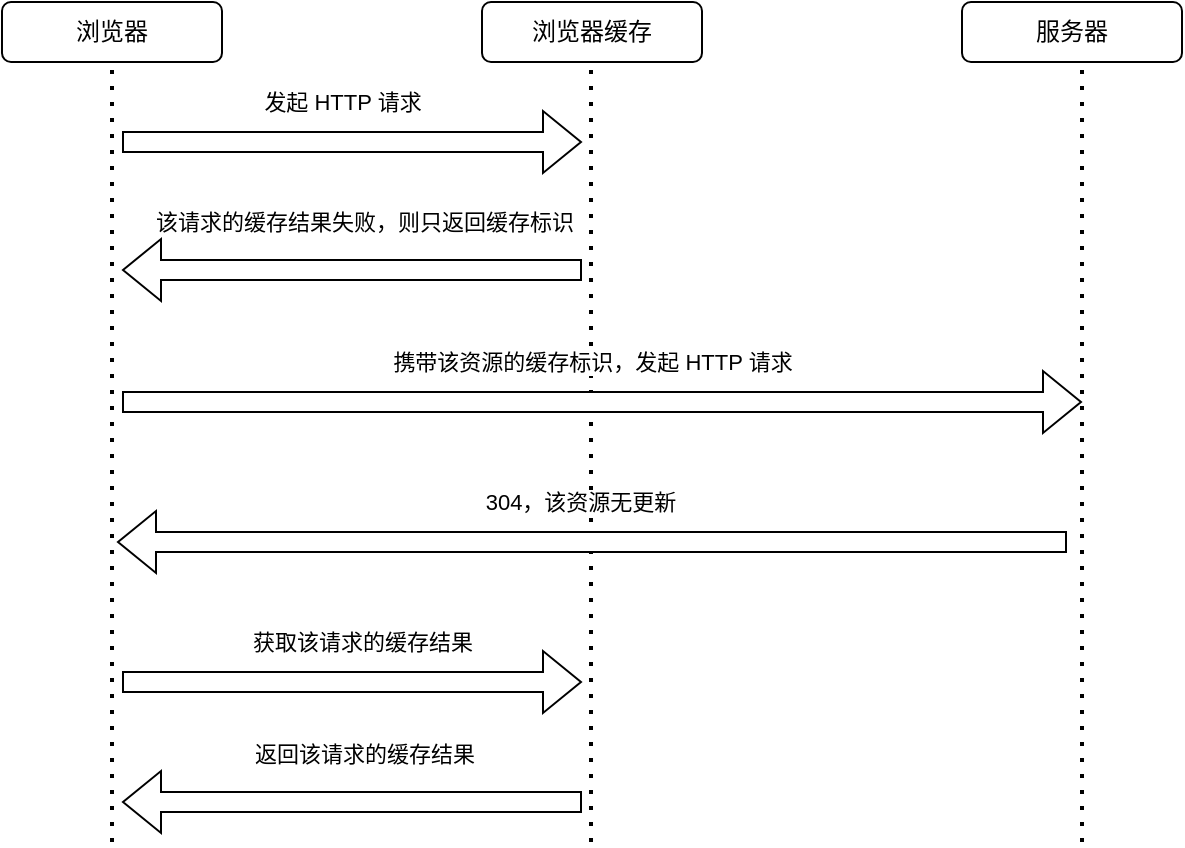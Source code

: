 <mxfile version="15.8.6" type="github" pages="6">
  <diagram id="VOGbYkKHU-DiDlwHHKmW" name="Page-1">
    <mxGraphModel dx="946" dy="589" grid="1" gridSize="10" guides="1" tooltips="1" connect="1" arrows="1" fold="1" page="1" pageScale="1" pageWidth="827" pageHeight="1169" math="0" shadow="0">
      <root>
        <mxCell id="0" />
        <mxCell id="1" parent="0" />
        <mxCell id="ywU977cZz2SzJeFmd415-1" value="浏览器" style="rounded=1;whiteSpace=wrap;html=1;" parent="1" vertex="1">
          <mxGeometry x="100" y="80" width="110" height="30" as="geometry" />
        </mxCell>
        <mxCell id="ywU977cZz2SzJeFmd415-2" value="浏览器缓存" style="rounded=1;whiteSpace=wrap;html=1;" parent="1" vertex="1">
          <mxGeometry x="340" y="80" width="110" height="30" as="geometry" />
        </mxCell>
        <mxCell id="ywU977cZz2SzJeFmd415-3" value="服务器" style="rounded=1;whiteSpace=wrap;html=1;" parent="1" vertex="1">
          <mxGeometry x="580" y="80" width="110" height="30" as="geometry" />
        </mxCell>
        <mxCell id="ywU977cZz2SzJeFmd415-4" value="" style="endArrow=none;dashed=1;html=1;dashPattern=1 3;strokeWidth=2;rounded=0;entryX=0.5;entryY=1;entryDx=0;entryDy=0;" parent="1" target="ywU977cZz2SzJeFmd415-1" edge="1">
          <mxGeometry width="50" height="50" relative="1" as="geometry">
            <mxPoint x="155" y="500" as="sourcePoint" />
            <mxPoint x="230" y="210" as="targetPoint" />
          </mxGeometry>
        </mxCell>
        <mxCell id="ywU977cZz2SzJeFmd415-5" value="" style="endArrow=none;dashed=1;html=1;dashPattern=1 3;strokeWidth=2;rounded=0;entryX=0.5;entryY=1;entryDx=0;entryDy=0;" parent="1" edge="1">
          <mxGeometry width="50" height="50" relative="1" as="geometry">
            <mxPoint x="394.5" y="500" as="sourcePoint" />
            <mxPoint x="394.5" y="110" as="targetPoint" />
          </mxGeometry>
        </mxCell>
        <mxCell id="ywU977cZz2SzJeFmd415-6" value="" style="endArrow=none;dashed=1;html=1;dashPattern=1 3;strokeWidth=2;rounded=0;entryX=0.5;entryY=1;entryDx=0;entryDy=0;" parent="1" edge="1">
          <mxGeometry width="50" height="50" relative="1" as="geometry">
            <mxPoint x="640" y="500" as="sourcePoint" />
            <mxPoint x="640" y="110" as="targetPoint" />
          </mxGeometry>
        </mxCell>
        <mxCell id="ywU977cZz2SzJeFmd415-7" value="" style="shape=flexArrow;endArrow=classic;html=1;rounded=0;" parent="1" edge="1">
          <mxGeometry width="50" height="50" relative="1" as="geometry">
            <mxPoint x="160" y="150" as="sourcePoint" />
            <mxPoint x="390" y="150" as="targetPoint" />
          </mxGeometry>
        </mxCell>
        <mxCell id="ywU977cZz2SzJeFmd415-8" value="发起 HTTP 请求&lt;br&gt;" style="edgeLabel;html=1;align=center;verticalAlign=middle;resizable=0;points=[];" parent="ywU977cZz2SzJeFmd415-7" vertex="1" connectable="0">
          <mxGeometry x="-0.16" y="-2" relative="1" as="geometry">
            <mxPoint x="13" y="-22" as="offset" />
          </mxGeometry>
        </mxCell>
        <mxCell id="ywU977cZz2SzJeFmd415-9" value="" style="shape=flexArrow;endArrow=classic;html=1;rounded=0;" parent="1" edge="1">
          <mxGeometry width="50" height="50" relative="1" as="geometry">
            <mxPoint x="390" y="214" as="sourcePoint" />
            <mxPoint x="160" y="214" as="targetPoint" />
          </mxGeometry>
        </mxCell>
        <mxCell id="ywU977cZz2SzJeFmd415-10" value="该请求的缓存结果失败，则只返回缓存标识" style="edgeLabel;html=1;align=center;verticalAlign=middle;resizable=0;points=[];" parent="ywU977cZz2SzJeFmd415-9" vertex="1" connectable="0">
          <mxGeometry x="-0.16" y="-2" relative="1" as="geometry">
            <mxPoint x="-13" y="-22" as="offset" />
          </mxGeometry>
        </mxCell>
        <mxCell id="ywU977cZz2SzJeFmd415-11" value="" style="shape=flexArrow;endArrow=classic;html=1;rounded=0;fillColor=default;" parent="1" edge="1">
          <mxGeometry width="50" height="50" relative="1" as="geometry">
            <mxPoint x="160" y="280" as="sourcePoint" />
            <mxPoint x="640" y="280" as="targetPoint" />
          </mxGeometry>
        </mxCell>
        <mxCell id="ywU977cZz2SzJeFmd415-12" value="携带该资源的缓存标识，发起 HTTP 请求" style="edgeLabel;html=1;align=center;verticalAlign=middle;resizable=0;points=[];" parent="ywU977cZz2SzJeFmd415-11" vertex="1" connectable="0">
          <mxGeometry x="-0.16" y="-2" relative="1" as="geometry">
            <mxPoint x="33" y="-22" as="offset" />
          </mxGeometry>
        </mxCell>
        <mxCell id="ywU977cZz2SzJeFmd415-13" value="" style="shape=flexArrow;endArrow=classic;html=1;rounded=0;fillColor=default;" parent="1" edge="1">
          <mxGeometry width="50" height="50" relative="1" as="geometry">
            <mxPoint x="632.5" y="350" as="sourcePoint" />
            <mxPoint x="157.5" y="350" as="targetPoint" />
          </mxGeometry>
        </mxCell>
        <mxCell id="ywU977cZz2SzJeFmd415-14" value="304，该资源无更新" style="edgeLabel;html=1;align=center;verticalAlign=middle;resizable=0;points=[];" parent="ywU977cZz2SzJeFmd415-13" vertex="1" connectable="0">
          <mxGeometry x="-0.16" y="-2" relative="1" as="geometry">
            <mxPoint x="-44" y="-18" as="offset" />
          </mxGeometry>
        </mxCell>
        <mxCell id="ywU977cZz2SzJeFmd415-15" value="" style="shape=flexArrow;endArrow=classic;html=1;rounded=0;" parent="1" edge="1">
          <mxGeometry width="50" height="50" relative="1" as="geometry">
            <mxPoint x="390" y="480" as="sourcePoint" />
            <mxPoint x="160" y="480" as="targetPoint" />
          </mxGeometry>
        </mxCell>
        <mxCell id="ywU977cZz2SzJeFmd415-16" value="返回该请求的缓存结果" style="edgeLabel;html=1;align=center;verticalAlign=middle;resizable=0;points=[];" parent="ywU977cZz2SzJeFmd415-15" vertex="1" connectable="0">
          <mxGeometry x="-0.16" y="-2" relative="1" as="geometry">
            <mxPoint x="-13" y="-22" as="offset" />
          </mxGeometry>
        </mxCell>
        <mxCell id="ywU977cZz2SzJeFmd415-17" value="" style="shape=flexArrow;endArrow=classic;html=1;rounded=0;" parent="1" edge="1">
          <mxGeometry width="50" height="50" relative="1" as="geometry">
            <mxPoint x="160" y="420" as="sourcePoint" />
            <mxPoint x="390" y="420" as="targetPoint" />
          </mxGeometry>
        </mxCell>
        <mxCell id="ywU977cZz2SzJeFmd415-18" value="获取该请求的缓存结果" style="edgeLabel;html=1;align=center;verticalAlign=middle;resizable=0;points=[];" parent="ywU977cZz2SzJeFmd415-17" vertex="1" connectable="0">
          <mxGeometry x="-0.16" y="-2" relative="1" as="geometry">
            <mxPoint x="23" y="-22" as="offset" />
          </mxGeometry>
        </mxCell>
      </root>
    </mxGraphModel>
  </diagram>
  <diagram id="gbalaxCxzEiLqOrjaJot" name="Page-2">
    <mxGraphModel dx="946" dy="589" grid="1" gridSize="10" guides="1" tooltips="1" connect="1" arrows="1" fold="1" page="1" pageScale="1" pageWidth="827" pageHeight="1169" math="0" shadow="0">
      <root>
        <mxCell id="f8hrx9o9_4M5Lu1DDIx_-0" />
        <mxCell id="f8hrx9o9_4M5Lu1DDIx_-1" parent="f8hrx9o9_4M5Lu1DDIx_-0" />
        <mxCell id="nqUVrthM-jkGZHSEEBIY-0" value="浏览器" style="rounded=1;whiteSpace=wrap;html=1;" vertex="1" parent="f8hrx9o9_4M5Lu1DDIx_-1">
          <mxGeometry x="100" y="80" width="110" height="30" as="geometry" />
        </mxCell>
        <mxCell id="nqUVrthM-jkGZHSEEBIY-1" value="浏览器缓存" style="rounded=1;whiteSpace=wrap;html=1;" vertex="1" parent="f8hrx9o9_4M5Lu1DDIx_-1">
          <mxGeometry x="340" y="80" width="110" height="30" as="geometry" />
        </mxCell>
        <mxCell id="nqUVrthM-jkGZHSEEBIY-2" value="服务器" style="rounded=1;whiteSpace=wrap;html=1;" vertex="1" parent="f8hrx9o9_4M5Lu1DDIx_-1">
          <mxGeometry x="580" y="80" width="110" height="30" as="geometry" />
        </mxCell>
        <mxCell id="nqUVrthM-jkGZHSEEBIY-3" value="" style="endArrow=none;dashed=1;html=1;dashPattern=1 3;strokeWidth=2;rounded=0;entryX=0.5;entryY=1;entryDx=0;entryDy=0;" edge="1" parent="f8hrx9o9_4M5Lu1DDIx_-1" target="nqUVrthM-jkGZHSEEBIY-0">
          <mxGeometry width="50" height="50" relative="1" as="geometry">
            <mxPoint x="155" y="500" as="sourcePoint" />
            <mxPoint x="230" y="210" as="targetPoint" />
          </mxGeometry>
        </mxCell>
        <mxCell id="nqUVrthM-jkGZHSEEBIY-4" value="" style="endArrow=none;dashed=1;html=1;dashPattern=1 3;strokeWidth=2;rounded=0;entryX=0.5;entryY=1;entryDx=0;entryDy=0;" edge="1" parent="f8hrx9o9_4M5Lu1DDIx_-1">
          <mxGeometry width="50" height="50" relative="1" as="geometry">
            <mxPoint x="394.5" y="500" as="sourcePoint" />
            <mxPoint x="394.5" y="110" as="targetPoint" />
          </mxGeometry>
        </mxCell>
        <mxCell id="nqUVrthM-jkGZHSEEBIY-5" value="" style="endArrow=none;dashed=1;html=1;dashPattern=1 3;strokeWidth=2;rounded=0;entryX=0.5;entryY=1;entryDx=0;entryDy=0;" edge="1" parent="f8hrx9o9_4M5Lu1DDIx_-1">
          <mxGeometry width="50" height="50" relative="1" as="geometry">
            <mxPoint x="640" y="500" as="sourcePoint" />
            <mxPoint x="640" y="110" as="targetPoint" />
          </mxGeometry>
        </mxCell>
        <mxCell id="nqUVrthM-jkGZHSEEBIY-6" value="" style="shape=flexArrow;endArrow=classic;html=1;rounded=0;" edge="1" parent="f8hrx9o9_4M5Lu1DDIx_-1">
          <mxGeometry width="50" height="50" relative="1" as="geometry">
            <mxPoint x="160" y="150" as="sourcePoint" />
            <mxPoint x="390" y="150" as="targetPoint" />
          </mxGeometry>
        </mxCell>
        <mxCell id="nqUVrthM-jkGZHSEEBIY-7" value="发起 HTTP 请求&lt;br&gt;" style="edgeLabel;html=1;align=center;verticalAlign=middle;resizable=0;points=[];" vertex="1" connectable="0" parent="nqUVrthM-jkGZHSEEBIY-6">
          <mxGeometry x="-0.16" y="-2" relative="1" as="geometry">
            <mxPoint x="13" y="-22" as="offset" />
          </mxGeometry>
        </mxCell>
        <mxCell id="nqUVrthM-jkGZHSEEBIY-8" value="" style="shape=flexArrow;endArrow=classic;html=1;rounded=0;" edge="1" parent="f8hrx9o9_4M5Lu1DDIx_-1">
          <mxGeometry width="50" height="50" relative="1" as="geometry">
            <mxPoint x="390" y="214" as="sourcePoint" />
            <mxPoint x="160" y="214" as="targetPoint" />
          </mxGeometry>
        </mxCell>
        <mxCell id="nqUVrthM-jkGZHSEEBIY-9" value="该请求的缓存结果失败，则只返回缓存标识" style="edgeLabel;html=1;align=center;verticalAlign=middle;resizable=0;points=[];" vertex="1" connectable="0" parent="nqUVrthM-jkGZHSEEBIY-8">
          <mxGeometry x="-0.16" y="-2" relative="1" as="geometry">
            <mxPoint x="-13" y="-22" as="offset" />
          </mxGeometry>
        </mxCell>
        <mxCell id="nqUVrthM-jkGZHSEEBIY-10" value="" style="shape=flexArrow;endArrow=classic;html=1;rounded=0;fillColor=default;" edge="1" parent="f8hrx9o9_4M5Lu1DDIx_-1">
          <mxGeometry width="50" height="50" relative="1" as="geometry">
            <mxPoint x="160" y="280" as="sourcePoint" />
            <mxPoint x="640" y="280" as="targetPoint" />
          </mxGeometry>
        </mxCell>
        <mxCell id="nqUVrthM-jkGZHSEEBIY-11" value="携带该资源的缓存标识，发起 HTTP 请求" style="edgeLabel;html=1;align=center;verticalAlign=middle;resizable=0;points=[];" vertex="1" connectable="0" parent="nqUVrthM-jkGZHSEEBIY-10">
          <mxGeometry x="-0.16" y="-2" relative="1" as="geometry">
            <mxPoint x="33" y="-22" as="offset" />
          </mxGeometry>
        </mxCell>
        <mxCell id="nqUVrthM-jkGZHSEEBIY-12" value="" style="shape=flexArrow;endArrow=classic;html=1;rounded=0;fillColor=default;" edge="1" parent="f8hrx9o9_4M5Lu1DDIx_-1">
          <mxGeometry width="50" height="50" relative="1" as="geometry">
            <mxPoint x="632.5" y="350" as="sourcePoint" />
            <mxPoint x="157.5" y="350" as="targetPoint" />
          </mxGeometry>
        </mxCell>
        <mxCell id="nqUVrthM-jkGZHSEEBIY-13" value="该资源更新了，重新返回请求结果，200" style="edgeLabel;html=1;align=center;verticalAlign=middle;resizable=0;points=[];" vertex="1" connectable="0" parent="nqUVrthM-jkGZHSEEBIY-12">
          <mxGeometry x="-0.16" y="-2" relative="1" as="geometry">
            <mxPoint x="-44" y="-18" as="offset" />
          </mxGeometry>
        </mxCell>
        <mxCell id="nqUVrthM-jkGZHSEEBIY-16" value="" style="shape=flexArrow;endArrow=classic;html=1;rounded=0;" edge="1" parent="f8hrx9o9_4M5Lu1DDIx_-1">
          <mxGeometry width="50" height="50" relative="1" as="geometry">
            <mxPoint x="160" y="420" as="sourcePoint" />
            <mxPoint x="390" y="420" as="targetPoint" />
          </mxGeometry>
        </mxCell>
        <mxCell id="nqUVrthM-jkGZHSEEBIY-17" value="将该请求结果和缓存标识存入浏览器缓存中" style="edgeLabel;html=1;align=center;verticalAlign=middle;resizable=0;points=[];" vertex="1" connectable="0" parent="nqUVrthM-jkGZHSEEBIY-16">
          <mxGeometry x="-0.16" y="-2" relative="1" as="geometry">
            <mxPoint x="13" y="-22" as="offset" />
          </mxGeometry>
        </mxCell>
      </root>
    </mxGraphModel>
  </diagram>
  <diagram id="G222s9gNoTs7bRbjkIXJ" name="Page-3">
    <mxGraphModel dx="1426" dy="769" grid="1" gridSize="10" guides="1" tooltips="1" connect="1" arrows="1" fold="1" page="1" pageScale="1" pageWidth="827" pageHeight="1169" math="0" shadow="0">
      <root>
        <mxCell id="0TGgfbzttGYOGwzu3rh_-0" />
        <mxCell id="0TGgfbzttGYOGwzu3rh_-1" parent="0TGgfbzttGYOGwzu3rh_-0" />
        <mxCell id="0TGgfbzttGYOGwzu3rh_-14" style="rounded=0;orthogonalLoop=1;jettySize=auto;html=1;exitX=0.5;exitY=1;exitDx=0;exitDy=0;entryX=0.5;entryY=0;entryDx=0;entryDy=0;fontSize=14;" edge="1" parent="0TGgfbzttGYOGwzu3rh_-1" source="0TGgfbzttGYOGwzu3rh_-2" target="0TGgfbzttGYOGwzu3rh_-5">
          <mxGeometry relative="1" as="geometry" />
        </mxCell>
        <mxCell id="0TGgfbzttGYOGwzu3rh_-16" style="edgeStyle=none;rounded=0;orthogonalLoop=1;jettySize=auto;html=1;exitX=0.5;exitY=1;exitDx=0;exitDy=0;entryX=0.5;entryY=0;entryDx=0;entryDy=0;fontSize=14;fontColor=#FF0000;" edge="1" parent="0TGgfbzttGYOGwzu3rh_-1" source="0TGgfbzttGYOGwzu3rh_-2" target="0TGgfbzttGYOGwzu3rh_-4">
          <mxGeometry relative="1" as="geometry" />
        </mxCell>
        <mxCell id="0TGgfbzttGYOGwzu3rh_-2" value="可被复用" style="rounded=1;whiteSpace=wrap;html=1;fontSize=14;fillColor=#c9d6ff;" vertex="1" parent="0TGgfbzttGYOGwzu3rh_-1">
          <mxGeometry x="294" y="60" width="126" height="40" as="geometry" />
        </mxCell>
        <mxCell id="0TGgfbzttGYOGwzu3rh_-18" style="edgeStyle=none;rounded=0;orthogonalLoop=1;jettySize=auto;html=1;exitX=0.5;exitY=1;exitDx=0;exitDy=0;entryX=0.5;entryY=0;entryDx=0;entryDy=0;fontSize=14;fontColor=#00994D;" edge="1" parent="0TGgfbzttGYOGwzu3rh_-1" source="0TGgfbzttGYOGwzu3rh_-4" target="0TGgfbzttGYOGwzu3rh_-7">
          <mxGeometry relative="1" as="geometry" />
        </mxCell>
        <mxCell id="0TGgfbzttGYOGwzu3rh_-20" style="edgeStyle=none;rounded=0;orthogonalLoop=1;jettySize=auto;html=1;exitX=0.5;exitY=1;exitDx=0;exitDy=0;entryX=0.5;entryY=0;entryDx=0;entryDy=0;fontSize=14;fontColor=#00994D;" edge="1" parent="0TGgfbzttGYOGwzu3rh_-1" source="0TGgfbzttGYOGwzu3rh_-4" target="0TGgfbzttGYOGwzu3rh_-8">
          <mxGeometry relative="1" as="geometry" />
        </mxCell>
        <mxCell id="0TGgfbzttGYOGwzu3rh_-4" value="资源在使用时要求强一致？" style="rounded=1;whiteSpace=wrap;html=1;fontSize=14;fillColor=#c9d6ff;" vertex="1" parent="0TGgfbzttGYOGwzu3rh_-1">
          <mxGeometry x="400" y="140" width="200" height="40" as="geometry" />
        </mxCell>
        <mxCell id="0TGgfbzttGYOGwzu3rh_-5" value="no-store" style="rounded=1;whiteSpace=wrap;html=1;fontSize=14;fillColor=#ffe8c6;" vertex="1" parent="0TGgfbzttGYOGwzu3rh_-1">
          <mxGeometry x="170" y="140" width="126" height="40" as="geometry" />
        </mxCell>
        <mxCell id="0TGgfbzttGYOGwzu3rh_-23" style="edgeStyle=none;rounded=0;orthogonalLoop=1;jettySize=auto;html=1;exitX=0.5;exitY=1;exitDx=0;exitDy=0;entryX=0.5;entryY=0;entryDx=0;entryDy=0;fontSize=14;fontColor=#00994D;" edge="1" parent="0TGgfbzttGYOGwzu3rh_-1" source="0TGgfbzttGYOGwzu3rh_-7" target="0TGgfbzttGYOGwzu3rh_-9">
          <mxGeometry relative="1" as="geometry" />
        </mxCell>
        <mxCell id="0TGgfbzttGYOGwzu3rh_-25" style="edgeStyle=none;rounded=0;orthogonalLoop=1;jettySize=auto;html=1;exitX=0.5;exitY=1;exitDx=0;exitDy=0;entryX=0.5;entryY=0;entryDx=0;entryDy=0;fontSize=14;fontColor=#00994D;" edge="1" parent="0TGgfbzttGYOGwzu3rh_-1" source="0TGgfbzttGYOGwzu3rh_-7" target="0TGgfbzttGYOGwzu3rh_-10">
          <mxGeometry relative="1" as="geometry" />
        </mxCell>
        <mxCell id="0TGgfbzttGYOGwzu3rh_-7" value="允许 Web 代理缓存" style="rounded=1;whiteSpace=wrap;html=1;fontSize=14;fillColor=#c9d6ff;" vertex="1" parent="0TGgfbzttGYOGwzu3rh_-1">
          <mxGeometry x="270" y="230" width="200" height="40" as="geometry" />
        </mxCell>
        <mxCell id="0TGgfbzttGYOGwzu3rh_-22" style="edgeStyle=none;rounded=0;orthogonalLoop=1;jettySize=auto;html=1;exitX=0;exitY=0.5;exitDx=0;exitDy=0;entryX=1;entryY=0.5;entryDx=0;entryDy=0;fontSize=14;fontColor=#00994D;" edge="1" parent="0TGgfbzttGYOGwzu3rh_-1" source="0TGgfbzttGYOGwzu3rh_-8" target="0TGgfbzttGYOGwzu3rh_-7">
          <mxGeometry relative="1" as="geometry" />
        </mxCell>
        <mxCell id="0TGgfbzttGYOGwzu3rh_-8" value="no-cache" style="rounded=1;whiteSpace=wrap;html=1;fontSize=14;fillColor=#ffe8c6;" vertex="1" parent="0TGgfbzttGYOGwzu3rh_-1">
          <mxGeometry x="590" y="230" width="126" height="40" as="geometry" />
        </mxCell>
        <mxCell id="0TGgfbzttGYOGwzu3rh_-28" style="edgeStyle=none;rounded=0;orthogonalLoop=1;jettySize=auto;html=1;exitX=0.5;exitY=1;exitDx=0;exitDy=0;entryX=0.5;entryY=0;entryDx=0;entryDy=0;fontSize=14;fontColor=#00994D;" edge="1" parent="0TGgfbzttGYOGwzu3rh_-1" source="0TGgfbzttGYOGwzu3rh_-9" target="0TGgfbzttGYOGwzu3rh_-11">
          <mxGeometry relative="1" as="geometry" />
        </mxCell>
        <mxCell id="0TGgfbzttGYOGwzu3rh_-9" value="public" style="rounded=1;whiteSpace=wrap;html=1;fontSize=14;fillColor=#ffe8c6;" vertex="1" parent="0TGgfbzttGYOGwzu3rh_-1">
          <mxGeometry x="450" y="320" width="126" height="40" as="geometry" />
        </mxCell>
        <mxCell id="0TGgfbzttGYOGwzu3rh_-27" style="edgeStyle=none;rounded=0;orthogonalLoop=1;jettySize=auto;html=1;exitX=0.5;exitY=1;exitDx=0;exitDy=0;entryX=0.5;entryY=0;entryDx=0;entryDy=0;fontSize=14;fontColor=#00994D;" edge="1" parent="0TGgfbzttGYOGwzu3rh_-1" source="0TGgfbzttGYOGwzu3rh_-10" target="0TGgfbzttGYOGwzu3rh_-11">
          <mxGeometry relative="1" as="geometry" />
        </mxCell>
        <mxCell id="0TGgfbzttGYOGwzu3rh_-10" value="public" style="rounded=1;whiteSpace=wrap;html=1;fontSize=14;fillColor=#ffe8c6;" vertex="1" parent="0TGgfbzttGYOGwzu3rh_-1">
          <mxGeometry x="190" y="320" width="126" height="40" as="geometry" />
        </mxCell>
        <mxCell id="0TGgfbzttGYOGwzu3rh_-29" style="edgeStyle=none;rounded=0;orthogonalLoop=1;jettySize=auto;html=1;exitX=0.5;exitY=1;exitDx=0;exitDy=0;entryX=0.5;entryY=0;entryDx=0;entryDy=0;fontSize=14;fontColor=#00994D;" edge="1" parent="0TGgfbzttGYOGwzu3rh_-1" source="0TGgfbzttGYOGwzu3rh_-11" target="0TGgfbzttGYOGwzu3rh_-12">
          <mxGeometry relative="1" as="geometry" />
        </mxCell>
        <mxCell id="0TGgfbzttGYOGwzu3rh_-11" value="允许资源离线缓存 N 秒" style="rounded=1;whiteSpace=wrap;html=1;fontSize=14;fillColor=#c9d6ff;" vertex="1" parent="0TGgfbzttGYOGwzu3rh_-1">
          <mxGeometry x="270" y="410" width="200" height="40" as="geometry" />
        </mxCell>
        <mxCell id="0TGgfbzttGYOGwzu3rh_-12" value="max-age=N" style="rounded=1;whiteSpace=wrap;html=1;fontSize=14;fillColor=#ffe8c6;" vertex="1" parent="0TGgfbzttGYOGwzu3rh_-1">
          <mxGeometry x="307" y="480" width="126" height="40" as="geometry" />
        </mxCell>
        <mxCell id="0TGgfbzttGYOGwzu3rh_-15" value="No" style="text;html=1;align=center;verticalAlign=middle;resizable=0;points=[];autosize=1;strokeColor=none;fillColor=none;fontSize=14;fontColor=#FF0000;fontStyle=1" vertex="1" parent="0TGgfbzttGYOGwzu3rh_-1">
          <mxGeometry x="255" y="100" width="30" height="20" as="geometry" />
        </mxCell>
        <mxCell id="0TGgfbzttGYOGwzu3rh_-17" value="Yes" style="text;html=1;align=center;verticalAlign=middle;resizable=0;points=[];autosize=1;strokeColor=none;fillColor=none;fontSize=14;fontColor=#00994D;fontStyle=1" vertex="1" parent="0TGgfbzttGYOGwzu3rh_-1">
          <mxGeometry x="430" y="100" width="40" height="20" as="geometry" />
        </mxCell>
        <mxCell id="0TGgfbzttGYOGwzu3rh_-19" value="No" style="text;html=1;align=center;verticalAlign=middle;resizable=0;points=[];autosize=1;strokeColor=none;fillColor=none;fontSize=14;fontColor=#FF0000;fontStyle=1" vertex="1" parent="0TGgfbzttGYOGwzu3rh_-1">
          <mxGeometry x="403" y="190" width="30" height="20" as="geometry" />
        </mxCell>
        <mxCell id="0TGgfbzttGYOGwzu3rh_-21" value="Yes" style="text;html=1;align=center;verticalAlign=middle;resizable=0;points=[];autosize=1;strokeColor=none;fillColor=none;fontSize=14;fontColor=#00994D;fontStyle=1" vertex="1" parent="0TGgfbzttGYOGwzu3rh_-1">
          <mxGeometry x="570" y="190" width="40" height="20" as="geometry" />
        </mxCell>
        <mxCell id="0TGgfbzttGYOGwzu3rh_-24" value="Yes" style="text;html=1;align=center;verticalAlign=middle;resizable=0;points=[];autosize=1;strokeColor=none;fillColor=none;fontSize=14;fontColor=#00994D;fontStyle=1" vertex="1" parent="0TGgfbzttGYOGwzu3rh_-1">
          <mxGeometry x="430" y="280" width="40" height="20" as="geometry" />
        </mxCell>
        <mxCell id="0TGgfbzttGYOGwzu3rh_-26" value="&lt;font color=&quot;#ff0000&quot;&gt;&lt;b&gt;No&lt;/b&gt;&lt;/font&gt;" style="text;html=1;align=center;verticalAlign=middle;resizable=0;points=[];autosize=1;strokeColor=none;fillColor=none;fontSize=14;fontColor=#00994D;" vertex="1" parent="0TGgfbzttGYOGwzu3rh_-1">
          <mxGeometry x="285" y="280" width="30" height="20" as="geometry" />
        </mxCell>
      </root>
    </mxGraphModel>
  </diagram>
  <diagram id="t271k8WURKh987AFF6b4" name="Last-Modified/If-Modified-Since">
    <mxGraphModel dx="1426" dy="769" grid="1" gridSize="10" guides="1" tooltips="1" connect="1" arrows="1" fold="1" page="1" pageScale="1" pageWidth="827" pageHeight="1169" math="0" shadow="0">
      <root>
        <mxCell id="8Wpp64pe3EcaWmBDzqVk-0" />
        <mxCell id="8Wpp64pe3EcaWmBDzqVk-1" parent="8Wpp64pe3EcaWmBDzqVk-0" />
        <mxCell id="8Wpp64pe3EcaWmBDzqVk-2" value="browser" style="rounded=1;whiteSpace=wrap;html=1;fontSize=14;" vertex="1" parent="8Wpp64pe3EcaWmBDzqVk-1">
          <mxGeometry x="170" y="115" width="130" height="50" as="geometry" />
        </mxCell>
        <mxCell id="8Wpp64pe3EcaWmBDzqVk-3" value="Server" style="rounded=1;whiteSpace=wrap;html=1;fontSize=14;" vertex="1" parent="8Wpp64pe3EcaWmBDzqVk-1">
          <mxGeometry x="510" y="115" width="130" height="50" as="geometry" />
        </mxCell>
        <mxCell id="8Wpp64pe3EcaWmBDzqVk-4" value="" style="endArrow=none;dashed=1;html=1;dashPattern=1 3;strokeWidth=2;rounded=0;fontSize=14;fontColor=#FF0000;entryX=0.5;entryY=1;entryDx=0;entryDy=0;" edge="1" parent="8Wpp64pe3EcaWmBDzqVk-1" target="8Wpp64pe3EcaWmBDzqVk-2">
          <mxGeometry width="50" height="50" relative="1" as="geometry">
            <mxPoint x="230" y="585" as="sourcePoint" />
            <mxPoint x="260" y="225" as="targetPoint" />
          </mxGeometry>
        </mxCell>
        <mxCell id="8Wpp64pe3EcaWmBDzqVk-6" value="" style="endArrow=none;dashed=1;html=1;dashPattern=1 3;strokeWidth=2;rounded=0;fontSize=14;fontColor=#FF0000;entryX=0.5;entryY=1;entryDx=0;entryDy=0;" edge="1" parent="8Wpp64pe3EcaWmBDzqVk-1">
          <mxGeometry width="50" height="50" relative="1" as="geometry">
            <mxPoint x="573" y="585" as="sourcePoint" />
            <mxPoint x="577.5" y="165" as="targetPoint" />
          </mxGeometry>
        </mxCell>
        <mxCell id="8Wpp64pe3EcaWmBDzqVk-7" value="" style="endArrow=classic;html=1;rounded=0;fontSize=14;fontColor=#FF0000;" edge="1" parent="8Wpp64pe3EcaWmBDzqVk-1">
          <mxGeometry width="50" height="50" relative="1" as="geometry">
            <mxPoint x="240" y="215" as="sourcePoint" />
            <mxPoint x="570" y="215" as="targetPoint" />
          </mxGeometry>
        </mxCell>
        <mxCell id="8Wpp64pe3EcaWmBDzqVk-8" value="GET&amp;nbsp; &amp;nbsp;/doge.png&amp;nbsp; HTTP/1.1" style="text;html=1;align=center;verticalAlign=middle;resizable=0;points=[];autosize=1;strokeColor=none;fillColor=none;fontSize=14;fontColor=#000000;" vertex="1" parent="8Wpp64pe3EcaWmBDzqVk-1">
          <mxGeometry x="310" y="185" width="190" height="20" as="geometry" />
        </mxCell>
        <mxCell id="8Wpp64pe3EcaWmBDzqVk-9" value="" style="endArrow=classic;html=1;rounded=0;fontSize=14;fontColor=#FF0000;" edge="1" parent="8Wpp64pe3EcaWmBDzqVk-1">
          <mxGeometry width="50" height="50" relative="1" as="geometry">
            <mxPoint x="230" y="435" as="sourcePoint" />
            <mxPoint x="570" y="435" as="targetPoint" />
          </mxGeometry>
        </mxCell>
        <mxCell id="8Wpp64pe3EcaWmBDzqVk-10" value="GET&amp;nbsp; &amp;nbsp;/doge.png&amp;nbsp; HTTP/1.1&lt;br&gt;If-Modified-Since;Fri,22 Jul 2016 01:47:00 GMT" style="text;html=1;align=center;verticalAlign=middle;resizable=0;points=[];autosize=1;strokeColor=none;fillColor=none;fontSize=14;fontColor=#000000;" vertex="1" parent="8Wpp64pe3EcaWmBDzqVk-1">
          <mxGeometry x="250" y="385" width="310" height="40" as="geometry" />
        </mxCell>
        <mxCell id="8Wpp64pe3EcaWmBDzqVk-11" value="" style="endArrow=classic;html=1;rounded=0;fontSize=14;fontColor=#FF0000;" edge="1" parent="8Wpp64pe3EcaWmBDzqVk-1">
          <mxGeometry width="50" height="50" relative="1" as="geometry">
            <mxPoint x="570" y="315" as="sourcePoint" />
            <mxPoint x="240" y="315" as="targetPoint" />
          </mxGeometry>
        </mxCell>
        <mxCell id="8Wpp64pe3EcaWmBDzqVk-12" value="HTTP/1.1&amp;nbsp; 200&amp;nbsp; OK&lt;br&gt;Last-Modified;Fri, 22 Jul 2016 01:47:00 GMT" style="text;html=1;align=center;verticalAlign=middle;resizable=0;points=[];autosize=1;strokeColor=none;fillColor=none;fontSize=14;fontColor=#000000;" vertex="1" parent="8Wpp64pe3EcaWmBDzqVk-1">
          <mxGeometry x="265" y="275" width="290" height="40" as="geometry" />
        </mxCell>
        <mxCell id="8Wpp64pe3EcaWmBDzqVk-13" value="" style="endArrow=classic;html=1;rounded=0;fontSize=14;fontColor=#FF0000;" edge="1" parent="8Wpp64pe3EcaWmBDzqVk-1">
          <mxGeometry width="50" height="50" relative="1" as="geometry">
            <mxPoint x="562" y="555" as="sourcePoint" />
            <mxPoint x="232" y="555" as="targetPoint" />
          </mxGeometry>
        </mxCell>
        <mxCell id="8Wpp64pe3EcaWmBDzqVk-14" value="HTTP/1.1&amp;nbsp; 304&amp;nbsp; NOT MODIFIED" style="text;html=1;align=center;verticalAlign=middle;resizable=0;points=[];autosize=1;strokeColor=none;fillColor=none;fontSize=14;fontColor=#000000;" vertex="1" parent="8Wpp64pe3EcaWmBDzqVk-1">
          <mxGeometry x="285" y="525" width="220" height="20" as="geometry" />
        </mxCell>
      </root>
    </mxGraphModel>
  </diagram>
  <diagram id="5-KIkY1S00OrsAunYSPL" name="ETag/If-None-Match">
    <mxGraphModel dx="1426" dy="769" grid="1" gridSize="10" guides="1" tooltips="1" connect="1" arrows="1" fold="1" page="1" pageScale="1" pageWidth="827" pageHeight="1169" math="0" shadow="0">
      <root>
        <mxCell id="ypGkmEVHsOzXKUZPpH58-0" />
        <mxCell id="ypGkmEVHsOzXKUZPpH58-1" parent="ypGkmEVHsOzXKUZPpH58-0" />
        <mxCell id="vZkAr1EzeGVieAl6b-g3-4" value="" style="endArrow=classic;html=1;rounded=0;fontSize=14;fontColor=#FF0000;" edge="1" parent="ypGkmEVHsOzXKUZPpH58-1">
          <mxGeometry width="50" height="50" relative="1" as="geometry">
            <mxPoint x="240" y="215" as="sourcePoint" />
            <mxPoint x="570" y="215" as="targetPoint" />
          </mxGeometry>
        </mxCell>
        <mxCell id="vZkAr1EzeGVieAl6b-g3-5" value="请求页面A" style="text;html=1;align=center;verticalAlign=middle;resizable=0;points=[];autosize=1;strokeColor=none;fillColor=none;fontSize=14;fontColor=#000000;" vertex="1" parent="ypGkmEVHsOzXKUZPpH58-1">
          <mxGeometry x="365" y="185" width="80" height="20" as="geometry" />
        </mxCell>
        <mxCell id="vZkAr1EzeGVieAl6b-g3-6" value="" style="endArrow=classic;html=1;rounded=0;fontSize=14;fontColor=#FF0000;" edge="1" parent="ypGkmEVHsOzXKUZPpH58-1">
          <mxGeometry width="50" height="50" relative="1" as="geometry">
            <mxPoint x="240" y="359" as="sourcePoint" />
            <mxPoint x="570" y="359" as="targetPoint" />
          </mxGeometry>
        </mxCell>
        <mxCell id="vZkAr1EzeGVieAl6b-g3-7" value="再次请求页面A + Etag" style="text;html=1;align=center;verticalAlign=middle;resizable=0;points=[];autosize=1;strokeColor=none;fillColor=none;fontSize=14;fontColor=#000000;" vertex="1" parent="ypGkmEVHsOzXKUZPpH58-1">
          <mxGeometry x="330" y="330" width="150" height="20" as="geometry" />
        </mxCell>
        <mxCell id="vZkAr1EzeGVieAl6b-g3-8" value="" style="endArrow=classic;html=1;rounded=0;fontSize=14;fontColor=#FF0000;" edge="1" parent="ypGkmEVHsOzXKUZPpH58-1">
          <mxGeometry width="50" height="50" relative="1" as="geometry">
            <mxPoint x="570" y="288" as="sourcePoint" />
            <mxPoint x="240" y="288" as="targetPoint" />
          </mxGeometry>
        </mxCell>
        <mxCell id="vZkAr1EzeGVieAl6b-g3-9" value="页面A + Etag" style="text;html=1;align=center;verticalAlign=middle;resizable=0;points=[];autosize=1;strokeColor=none;fillColor=none;fontSize=14;fontColor=#000000;" vertex="1" parent="ypGkmEVHsOzXKUZPpH58-1">
          <mxGeometry x="360" y="260" width="100" height="20" as="geometry" />
        </mxCell>
        <mxCell id="vZkAr1EzeGVieAl6b-g3-10" value="" style="endArrow=classic;html=1;rounded=0;fontSize=14;fontColor=#FF0000;" edge="1" parent="ypGkmEVHsOzXKUZPpH58-1">
          <mxGeometry width="50" height="50" relative="1" as="geometry">
            <mxPoint x="570" y="555" as="sourcePoint" />
            <mxPoint x="232" y="555" as="targetPoint" />
          </mxGeometry>
        </mxCell>
        <mxCell id="vZkAr1EzeGVieAl6b-g3-11" value="304 + 空响应" style="text;html=1;align=center;verticalAlign=middle;resizable=0;points=[];autosize=1;strokeColor=none;fillColor=none;fontSize=14;fontColor=#000000;" vertex="1" parent="ypGkmEVHsOzXKUZPpH58-1">
          <mxGeometry x="345" y="525" width="100" height="20" as="geometry" />
        </mxCell>
        <mxCell id="vZkAr1EzeGVieAl6b-g3-15" value="客户端" style="rounded=0;whiteSpace=wrap;html=1;fontSize=14;fontColor=#000000;fillColor=#FFFFFF;" vertex="1" parent="ypGkmEVHsOzXKUZPpH58-1">
          <mxGeometry x="110" y="180" width="110" height="400" as="geometry" />
        </mxCell>
        <mxCell id="vZkAr1EzeGVieAl6b-g3-40" value="服务器" style="rounded=0;whiteSpace=wrap;html=1;fontSize=14;fontColor=#000000;fillColor=#FFFFFF;" vertex="1" parent="ypGkmEVHsOzXKUZPpH58-1">
          <mxGeometry x="580" y="180" width="110" height="400" as="geometry" />
        </mxCell>
        <mxCell id="vZkAr1EzeGVieAl6b-g3-42" value="" style="endArrow=classic;html=1;rounded=0;fontSize=14;fontColor=#FFFFFF;edgeStyle=orthogonalEdgeStyle;" edge="1" parent="ypGkmEVHsOzXKUZPpH58-1">
          <mxGeometry width="50" height="50" relative="1" as="geometry">
            <mxPoint x="580" y="420" as="sourcePoint" />
            <mxPoint x="580" y="500" as="targetPoint" />
            <Array as="points">
              <mxPoint x="492" y="420" />
              <mxPoint x="492" y="500" />
              <mxPoint x="580" y="500" />
            </Array>
          </mxGeometry>
        </mxCell>
        <mxCell id="vZkAr1EzeGVieAl6b-g3-43" value="检查Etag" style="edgeLabel;html=1;align=center;verticalAlign=middle;resizable=0;points=[];fontSize=14;fontColor=#000000;" vertex="1" connectable="0" parent="vZkAr1EzeGVieAl6b-g3-42">
          <mxGeometry x="0.028" relative="1" as="geometry">
            <mxPoint y="-2" as="offset" />
          </mxGeometry>
        </mxCell>
      </root>
    </mxGraphModel>
  </diagram>
  <diagram id="rw6tF3TA8QdcSQlc0N5O" name="Page-6">
    <mxGraphModel dx="1426" dy="769" grid="1" gridSize="10" guides="1" tooltips="1" connect="1" arrows="1" fold="1" page="1" pageScale="1" pageWidth="827" pageHeight="1169" math="0" shadow="0">
      <root>
        <mxCell id="G_8TsZZ-itVYIi__nZMF-0" />
        <mxCell id="G_8TsZZ-itVYIi__nZMF-1" parent="G_8TsZZ-itVYIi__nZMF-0" />
        <mxCell id="G_8TsZZ-itVYIi__nZMF-17" style="edgeStyle=orthogonalEdgeStyle;rounded=0;orthogonalLoop=1;jettySize=auto;html=1;exitX=0.5;exitY=1;exitDx=0;exitDy=0;entryX=0.5;entryY=0;entryDx=0;entryDy=0;fontSize=14;fontColor=#000000;" edge="1" parent="G_8TsZZ-itVYIi__nZMF-1" source="G_8TsZZ-itVYIi__nZMF-2" target="G_8TsZZ-itVYIi__nZMF-4">
          <mxGeometry relative="1" as="geometry" />
        </mxCell>
        <mxCell id="G_8TsZZ-itVYIi__nZMF-2" value="浏览器" style="rounded=1;whiteSpace=wrap;html=1;fontSize=14;fontColor=#000000;fillColor=#FFFFFF;" vertex="1" parent="G_8TsZZ-itVYIi__nZMF-1">
          <mxGeometry x="55" y="30" width="120" height="40" as="geometry" />
        </mxCell>
        <mxCell id="G_8TsZZ-itVYIi__nZMF-18" value="否" style="edgeStyle=orthogonalEdgeStyle;rounded=0;orthogonalLoop=1;jettySize=auto;html=1;exitX=0.5;exitY=1;exitDx=0;exitDy=0;entryX=0.5;entryY=0;entryDx=0;entryDy=0;fontSize=14;fontColor=#000000;" edge="1" parent="G_8TsZZ-itVYIi__nZMF-1" source="G_8TsZZ-itVYIi__nZMF-4" target="G_8TsZZ-itVYIi__nZMF-5">
          <mxGeometry relative="1" as="geometry" />
        </mxCell>
        <mxCell id="G_8TsZZ-itVYIi__nZMF-4" value="有缓存？" style="rhombus;whiteSpace=wrap;html=1;fontSize=14;fontColor=#000000;fillColor=#FFFFFF;" vertex="1" parent="G_8TsZZ-itVYIi__nZMF-1">
          <mxGeometry x="30" y="120" width="170" height="50" as="geometry" />
        </mxCell>
        <mxCell id="G_8TsZZ-itVYIi__nZMF-19" style="edgeStyle=orthogonalEdgeStyle;rounded=0;orthogonalLoop=1;jettySize=auto;html=1;exitX=0.5;exitY=1;exitDx=0;exitDy=0;entryX=0.5;entryY=0;entryDx=0;entryDy=0;fontSize=14;fontColor=#000000;" edge="1" parent="G_8TsZZ-itVYIi__nZMF-1" source="G_8TsZZ-itVYIi__nZMF-5" target="G_8TsZZ-itVYIi__nZMF-7">
          <mxGeometry relative="1" as="geometry" />
        </mxCell>
        <mxCell id="G_8TsZZ-itVYIi__nZMF-5" value="向服务器请求" style="rounded=1;whiteSpace=wrap;html=1;fontSize=14;fontColor=#000000;fillColor=#FFFFFF;" vertex="1" parent="G_8TsZZ-itVYIi__nZMF-1">
          <mxGeometry x="55" y="220" width="120" height="40" as="geometry" />
        </mxCell>
        <mxCell id="G_8TsZZ-itVYIi__nZMF-20" style="edgeStyle=orthogonalEdgeStyle;rounded=0;orthogonalLoop=1;jettySize=auto;html=1;exitX=0.5;exitY=1;exitDx=0;exitDy=0;fontSize=14;fontColor=#000000;endArrow=none;endFill=0;" edge="1" parent="G_8TsZZ-itVYIi__nZMF-1" source="G_8TsZZ-itVYIi__nZMF-7">
          <mxGeometry relative="1" as="geometry">
            <mxPoint x="115" y="580" as="targetPoint" />
          </mxGeometry>
        </mxCell>
        <mxCell id="G_8TsZZ-itVYIi__nZMF-7" value="返回请求结果以及缓存标识，存入缓存" style="rounded=1;whiteSpace=wrap;html=1;fontSize=14;fontColor=#000000;fillColor=#FFFFFF;" vertex="1" parent="G_8TsZZ-itVYIi__nZMF-1">
          <mxGeometry x="35" y="340" width="160" height="60" as="geometry" />
        </mxCell>
        <mxCell id="G_8TsZZ-itVYIi__nZMF-21" value="是" style="edgeStyle=orthogonalEdgeStyle;rounded=0;orthogonalLoop=1;jettySize=auto;html=1;exitX=0.5;exitY=1;exitDx=0;exitDy=0;entryX=0.5;entryY=0;entryDx=0;entryDy=0;fontSize=14;fontColor=#000000;" edge="1" parent="G_8TsZZ-itVYIi__nZMF-1" source="G_8TsZZ-itVYIi__nZMF-9" target="G_8TsZZ-itVYIi__nZMF-10">
          <mxGeometry relative="1" as="geometry" />
        </mxCell>
        <mxCell id="G_8TsZZ-itVYIi__nZMF-25" style="edgeStyle=orthogonalEdgeStyle;rounded=0;orthogonalLoop=1;jettySize=auto;html=1;exitX=1;exitY=0.5;exitDx=0;exitDy=0;entryX=0;entryY=0.5;entryDx=0;entryDy=0;fontSize=14;fontColor=#000000;" edge="1" parent="G_8TsZZ-itVYIi__nZMF-1" source="G_8TsZZ-itVYIi__nZMF-9" target="G_8TsZZ-itVYIi__nZMF-13">
          <mxGeometry relative="1" as="geometry" />
        </mxCell>
        <mxCell id="G_8TsZZ-itVYIi__nZMF-26" value="否" style="edgeLabel;html=1;align=center;verticalAlign=middle;resizable=0;points=[];fontSize=14;fontColor=#000000;" vertex="1" connectable="0" parent="G_8TsZZ-itVYIi__nZMF-25">
          <mxGeometry x="0.139" y="2" relative="1" as="geometry">
            <mxPoint x="-46" y="2" as="offset" />
          </mxGeometry>
        </mxCell>
        <mxCell id="G_8TsZZ-itVYIi__nZMF-9" value="是否过期&lt;br&gt;（Expires 和 Cache Control）" style="rhombus;whiteSpace=wrap;html=1;fontSize=14;fontColor=#000000;fillColor=#FFFFFF;" vertex="1" parent="G_8TsZZ-itVYIi__nZMF-1">
          <mxGeometry x="275" y="100" width="250" height="90" as="geometry" />
        </mxCell>
        <mxCell id="G_8TsZZ-itVYIi__nZMF-22" style="edgeStyle=orthogonalEdgeStyle;rounded=0;orthogonalLoop=1;jettySize=auto;html=1;exitX=0.5;exitY=1;exitDx=0;exitDy=0;entryX=0.5;entryY=0;entryDx=0;entryDy=0;fontSize=14;fontColor=#000000;" edge="1" parent="G_8TsZZ-itVYIi__nZMF-1" source="G_8TsZZ-itVYIi__nZMF-10" target="G_8TsZZ-itVYIi__nZMF-11">
          <mxGeometry relative="1" as="geometry" />
        </mxCell>
        <mxCell id="G_8TsZZ-itVYIi__nZMF-10" value="携带标识（If-Modified-Since 和 If-None-Match）,向服务器请求" style="rounded=1;whiteSpace=wrap;html=1;fontSize=14;fontColor=#000000;fillColor=#FFFFFF;" vertex="1" parent="G_8TsZZ-itVYIi__nZMF-1">
          <mxGeometry x="285" y="240" width="230" height="70" as="geometry" />
        </mxCell>
        <mxCell id="G_8TsZZ-itVYIi__nZMF-23" value="否" style="edgeStyle=orthogonalEdgeStyle;rounded=0;orthogonalLoop=1;jettySize=auto;html=1;exitX=1;exitY=0.5;exitDx=0;exitDy=0;entryX=0;entryY=0.5;entryDx=0;entryDy=0;fontSize=14;fontColor=#000000;" edge="1" parent="G_8TsZZ-itVYIi__nZMF-1" source="G_8TsZZ-itVYIi__nZMF-11" target="G_8TsZZ-itVYIi__nZMF-12">
          <mxGeometry relative="1" as="geometry" />
        </mxCell>
        <mxCell id="G_8TsZZ-itVYIi__nZMF-24" value="是" style="edgeStyle=orthogonalEdgeStyle;rounded=0;orthogonalLoop=1;jettySize=auto;html=1;exitX=0.5;exitY=1;exitDx=0;exitDy=0;entryX=0.5;entryY=0;entryDx=0;entryDy=0;fontSize=14;fontColor=#000000;" edge="1" parent="G_8TsZZ-itVYIi__nZMF-1" source="G_8TsZZ-itVYIi__nZMF-11" target="G_8TsZZ-itVYIi__nZMF-14">
          <mxGeometry relative="1" as="geometry" />
        </mxCell>
        <mxCell id="G_8TsZZ-itVYIi__nZMF-11" value="资源是否有更新" style="rhombus;whiteSpace=wrap;html=1;fontSize=14;fontColor=#000000;fillColor=#FFFFFF;" vertex="1" parent="G_8TsZZ-itVYIi__nZMF-1">
          <mxGeometry x="315" y="360" width="170" height="70" as="geometry" />
        </mxCell>
        <mxCell id="G_8TsZZ-itVYIi__nZMF-28" style="edgeStyle=orthogonalEdgeStyle;rounded=0;orthogonalLoop=1;jettySize=auto;html=1;exitX=0.5;exitY=0;exitDx=0;exitDy=0;fontSize=14;fontColor=#000000;endArrow=none;endFill=0;targetPerimeterSpacing=1;endSize=10;entryX=0;entryY=0.5;entryDx=0;entryDy=0;" edge="1" parent="G_8TsZZ-itVYIi__nZMF-1" source="G_8TsZZ-itVYIi__nZMF-12" target="G_8TsZZ-itVYIi__nZMF-13">
          <mxGeometry relative="1" as="geometry">
            <mxPoint x="710" y="150" as="targetPoint" />
          </mxGeometry>
        </mxCell>
        <mxCell id="G_8TsZZ-itVYIi__nZMF-12" value="304，继续使用缓存" style="rounded=1;whiteSpace=wrap;html=1;fontSize=14;fontColor=#000000;fillColor=#FFFFFF;" vertex="1" parent="G_8TsZZ-itVYIi__nZMF-1">
          <mxGeometry x="570" y="370" width="130" height="50" as="geometry" />
        </mxCell>
        <mxCell id="G_8TsZZ-itVYIi__nZMF-27" style="edgeStyle=orthogonalEdgeStyle;rounded=0;orthogonalLoop=1;jettySize=auto;html=1;exitX=0.5;exitY=1;exitDx=0;exitDy=0;entryX=0.5;entryY=0;entryDx=0;entryDy=0;fontSize=14;fontColor=#000000;" edge="1" parent="G_8TsZZ-itVYIi__nZMF-1" source="G_8TsZZ-itVYIi__nZMF-13" target="G_8TsZZ-itVYIi__nZMF-16">
          <mxGeometry relative="1" as="geometry" />
        </mxCell>
        <mxCell id="G_8TsZZ-itVYIi__nZMF-13" value="读取缓存" style="rounded=1;whiteSpace=wrap;html=1;fontSize=14;fontColor=#000000;fillColor=#FFFFFF;" vertex="1" parent="G_8TsZZ-itVYIi__nZMF-1">
          <mxGeometry x="720" y="115" width="120" height="60" as="geometry" />
        </mxCell>
        <mxCell id="G_8TsZZ-itVYIi__nZMF-30" style="edgeStyle=orthogonalEdgeStyle;rounded=0;orthogonalLoop=1;jettySize=auto;html=1;exitX=0.5;exitY=1;exitDx=0;exitDy=0;entryX=0.5;entryY=0;entryDx=0;entryDy=0;fontSize=14;fontColor=#000000;endArrow=classic;endFill=1;endSize=10;targetPerimeterSpacing=1;" edge="1" parent="G_8TsZZ-itVYIi__nZMF-1" source="G_8TsZZ-itVYIi__nZMF-14" target="G_8TsZZ-itVYIi__nZMF-15">
          <mxGeometry relative="1" as="geometry" />
        </mxCell>
        <mxCell id="G_8TsZZ-itVYIi__nZMF-14" value="重新返回资源和缓存标识，200，并存入缓存中" style="rounded=1;whiteSpace=wrap;html=1;fontSize=14;fontColor=#000000;fillColor=#FFFFFF;" vertex="1" parent="G_8TsZZ-itVYIi__nZMF-1">
          <mxGeometry x="310" y="480" width="180" height="70" as="geometry" />
        </mxCell>
        <mxCell id="G_8TsZZ-itVYIi__nZMF-15" value="页面加载成功" style="rounded=1;whiteSpace=wrap;html=1;fontSize=14;fontColor=#000000;fillColor=#FFFFFF;" vertex="1" parent="G_8TsZZ-itVYIi__nZMF-1">
          <mxGeometry x="340" y="630" width="120" height="60" as="geometry" />
        </mxCell>
        <mxCell id="G_8TsZZ-itVYIi__nZMF-31" style="edgeStyle=orthogonalEdgeStyle;rounded=0;orthogonalLoop=1;jettySize=auto;html=1;exitX=0;exitY=0.5;exitDx=0;exitDy=0;fontSize=14;fontColor=#000000;startArrow=none;startFill=0;endArrow=none;endFill=0;endSize=10;targetPerimeterSpacing=1;" edge="1" parent="G_8TsZZ-itVYIi__nZMF-1" source="G_8TsZZ-itVYIi__nZMF-16">
          <mxGeometry relative="1" as="geometry">
            <mxPoint x="116" y="580" as="targetPoint" />
            <mxPoint x="716" y="580" as="sourcePoint" />
          </mxGeometry>
        </mxCell>
        <mxCell id="G_8TsZZ-itVYIi__nZMF-16" value="返回缓存&amp;nbsp;" style="rounded=1;whiteSpace=wrap;html=1;fontSize=14;fontColor=#000000;fillColor=#FFFFFF;" vertex="1" parent="G_8TsZZ-itVYIi__nZMF-1">
          <mxGeometry x="720" y="550" width="120" height="60" as="geometry" />
        </mxCell>
      </root>
    </mxGraphModel>
  </diagram>
</mxfile>
